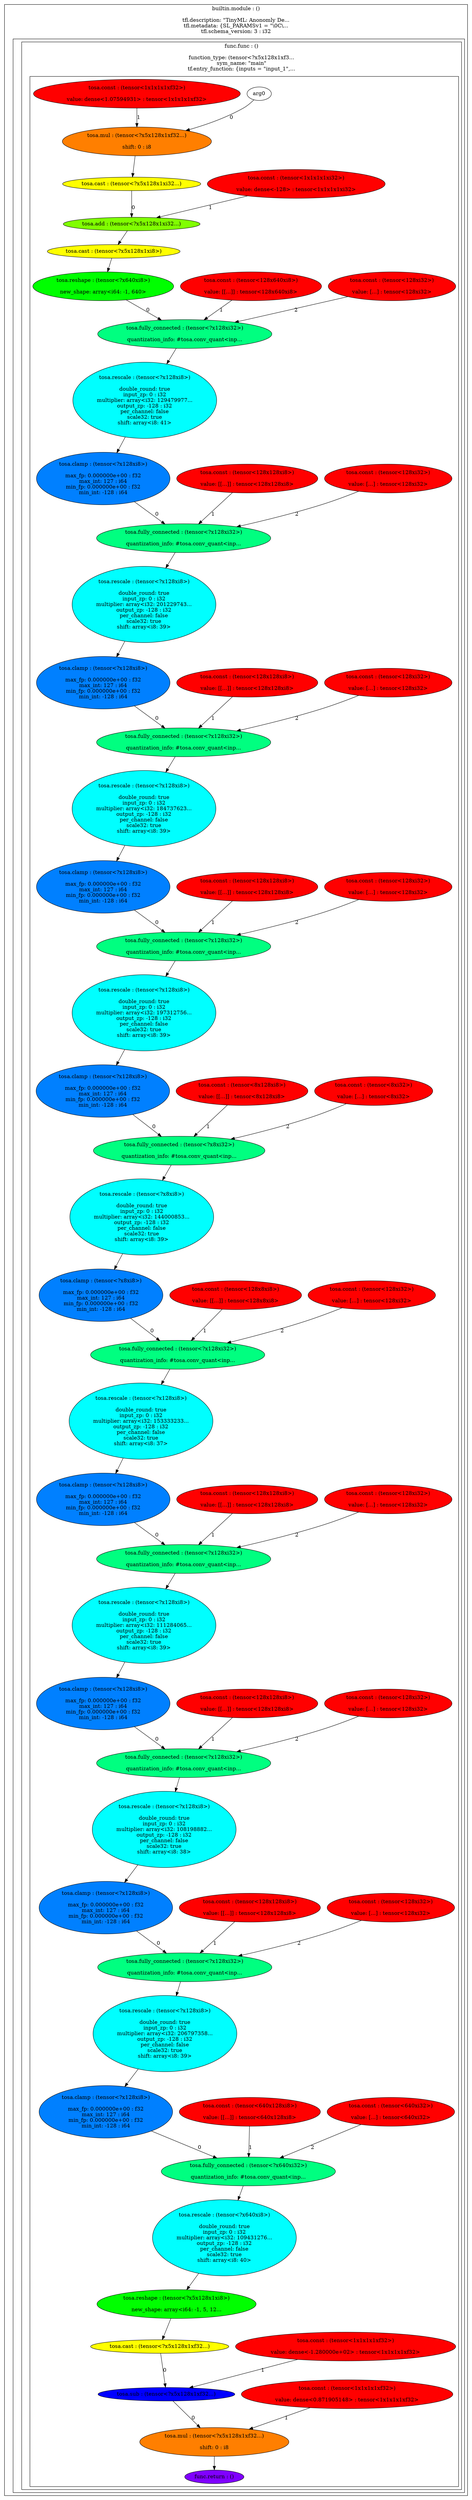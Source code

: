 digraph G {
  compound = true;
  subgraph cluster_1 {
    v2 [label = " ", shape = plain];
    label = "builtin.module : ()\n\ntfl.description: \"TinyML: Anonomly De...\ntfl.metadata: {SL_PARAMSv1 = \"\\0C\\...\ntfl.schema_version: 3 : i32";
    subgraph cluster_3 {
      v4 [label = " ", shape = plain];
      label = "";
      subgraph cluster_5 {
        v6 [label = " ", shape = plain];
        label = "func.func : ()\n\nfunction_type: (tensor<?x5x128x1xf3...\nsym_name: \"main\"\ntf.entry_function: {inputs = \"input_1\",...";
        subgraph cluster_7 {
          v8 [label = " ", shape = plain];
          label = "";
          v9 [label = "arg0", shape = ellipse];
          v10 [fillcolor = "0.000000 1.0 1.0", label = "tosa.const : (tensor<1x1x1x1xf32>)\n\nvalue: dense<0.871905148> : tensor<1x1x1x1xf32>", shape = ellipse, style = filled];
          v11 [fillcolor = "0.000000 1.0 1.0", label = "tosa.const : (tensor<1x1x1x1xf32>)\n\nvalue: dense<-1.280000e+02> : tensor<1x1x1x1xf32>", shape = ellipse, style = filled];
          v12 [fillcolor = "0.000000 1.0 1.0", label = "tosa.const : (tensor<1x1x1x1xi32>)\n\nvalue: dense<-128> : tensor<1x1x1x1xi32>", shape = ellipse, style = filled];
          v13 [fillcolor = "0.000000 1.0 1.0", label = "tosa.const : (tensor<640xi32>)\n\nvalue: [...] : tensor<640xi32>", shape = ellipse, style = filled];
          v14 [fillcolor = "0.000000 1.0 1.0", label = "tosa.const : (tensor<640x128xi8>)\n\nvalue: [[...]] : tensor<640x128xi8>", shape = ellipse, style = filled];
          v15 [fillcolor = "0.000000 1.0 1.0", label = "tosa.const : (tensor<128xi32>)\n\nvalue: [...] : tensor<128xi32>", shape = ellipse, style = filled];
          v16 [fillcolor = "0.000000 1.0 1.0", label = "tosa.const : (tensor<128x128xi8>)\n\nvalue: [[...]] : tensor<128x128xi8>", shape = ellipse, style = filled];
          v17 [fillcolor = "0.000000 1.0 1.0", label = "tosa.const : (tensor<128xi32>)\n\nvalue: [...] : tensor<128xi32>", shape = ellipse, style = filled];
          v18 [fillcolor = "0.000000 1.0 1.0", label = "tosa.const : (tensor<128x128xi8>)\n\nvalue: [[...]] : tensor<128x128xi8>", shape = ellipse, style = filled];
          v19 [fillcolor = "0.000000 1.0 1.0", label = "tosa.const : (tensor<128xi32>)\n\nvalue: [...] : tensor<128xi32>", shape = ellipse, style = filled];
          v20 [fillcolor = "0.000000 1.0 1.0", label = "tosa.const : (tensor<128x128xi8>)\n\nvalue: [[...]] : tensor<128x128xi8>", shape = ellipse, style = filled];
          v21 [fillcolor = "0.000000 1.0 1.0", label = "tosa.const : (tensor<128xi32>)\n\nvalue: [...] : tensor<128xi32>", shape = ellipse, style = filled];
          v22 [fillcolor = "0.000000 1.0 1.0", label = "tosa.const : (tensor<128x8xi8>)\n\nvalue: [[...]] : tensor<128x8xi8>", shape = ellipse, style = filled];
          v23 [fillcolor = "0.000000 1.0 1.0", label = "tosa.const : (tensor<8xi32>)\n\nvalue: [...] : tensor<8xi32>", shape = ellipse, style = filled];
          v24 [fillcolor = "0.000000 1.0 1.0", label = "tosa.const : (tensor<8x128xi8>)\n\nvalue: [[...]] : tensor<8x128xi8>", shape = ellipse, style = filled];
          v25 [fillcolor = "0.000000 1.0 1.0", label = "tosa.const : (tensor<128xi32>)\n\nvalue: [...] : tensor<128xi32>", shape = ellipse, style = filled];
          v26 [fillcolor = "0.000000 1.0 1.0", label = "tosa.const : (tensor<128x128xi8>)\n\nvalue: [[...]] : tensor<128x128xi8>", shape = ellipse, style = filled];
          v27 [fillcolor = "0.000000 1.0 1.0", label = "tosa.const : (tensor<128xi32>)\n\nvalue: [...] : tensor<128xi32>", shape = ellipse, style = filled];
          v28 [fillcolor = "0.000000 1.0 1.0", label = "tosa.const : (tensor<128x128xi8>)\n\nvalue: [[...]] : tensor<128x128xi8>", shape = ellipse, style = filled];
          v29 [fillcolor = "0.000000 1.0 1.0", label = "tosa.const : (tensor<128xi32>)\n\nvalue: [...] : tensor<128xi32>", shape = ellipse, style = filled];
          v30 [fillcolor = "0.000000 1.0 1.0", label = "tosa.const : (tensor<128x128xi8>)\n\nvalue: [[...]] : tensor<128x128xi8>", shape = ellipse, style = filled];
          v31 [fillcolor = "0.000000 1.0 1.0", label = "tosa.const : (tensor<128xi32>)\n\nvalue: [...] : tensor<128xi32>", shape = ellipse, style = filled];
          v32 [fillcolor = "0.000000 1.0 1.0", label = "tosa.const : (tensor<128x640xi8>)\n\nvalue: [[...]] : tensor<128x640xi8>", shape = ellipse, style = filled];
          v33 [fillcolor = "0.000000 1.0 1.0", label = "tosa.const : (tensor<1x1x1x1xf32>)\n\nvalue: dense<1.07594931> : tensor<1x1x1x1xf32>", shape = ellipse, style = filled];
          v34 [fillcolor = "0.083333 1.0 1.0", label = "tosa.mul : (tensor<?x5x128x1xf32...)\n\nshift: 0 : i8", shape = ellipse, style = filled];
          v35 [fillcolor = "0.166667 1.0 1.0", label = "tosa.cast : (tensor<?x5x128x1xi32...)\n", shape = ellipse, style = filled];
          v36 [fillcolor = "0.250000 1.0 1.0", label = "tosa.add : (tensor<?x5x128x1xi32...)\n", shape = ellipse, style = filled];
          v37 [fillcolor = "0.166667 1.0 1.0", label = "tosa.cast : (tensor<?x5x128x1xi8>)\n", shape = ellipse, style = filled];
          v38 [fillcolor = "0.333333 1.0 1.0", label = "tosa.reshape : (tensor<?x640xi8>)\n\nnew_shape: array<i64: -1, 640>", shape = ellipse, style = filled];
          v39 [fillcolor = "0.416667 1.0 1.0", label = "tosa.fully_connected : (tensor<?x128xi32>)\n\nquantization_info: #tosa.conv_quant<inp...", shape = ellipse, style = filled];
          v40 [fillcolor = "0.500000 1.0 1.0", label = "tosa.rescale : (tensor<?x128xi8>)\n\ndouble_round: true\ninput_zp: 0 : i32\nmultiplier: array<i32: 129479977...\noutput_zp: -128 : i32\nper_channel: false\nscale32: true\nshift: array<i8: 41>", shape = ellipse, style = filled];
          v41 [fillcolor = "0.583333 1.0 1.0", label = "tosa.clamp : (tensor<?x128xi8>)\n\nmax_fp: 0.000000e+00 : f32\nmax_int: 127 : i64\nmin_fp: 0.000000e+00 : f32\nmin_int: -128 : i64", shape = ellipse, style = filled];
          v42 [fillcolor = "0.416667 1.0 1.0", label = "tosa.fully_connected : (tensor<?x128xi32>)\n\nquantization_info: #tosa.conv_quant<inp...", shape = ellipse, style = filled];
          v43 [fillcolor = "0.500000 1.0 1.0", label = "tosa.rescale : (tensor<?x128xi8>)\n\ndouble_round: true\ninput_zp: 0 : i32\nmultiplier: array<i32: 201229743...\noutput_zp: -128 : i32\nper_channel: false\nscale32: true\nshift: array<i8: 39>", shape = ellipse, style = filled];
          v44 [fillcolor = "0.583333 1.0 1.0", label = "tosa.clamp : (tensor<?x128xi8>)\n\nmax_fp: 0.000000e+00 : f32\nmax_int: 127 : i64\nmin_fp: 0.000000e+00 : f32\nmin_int: -128 : i64", shape = ellipse, style = filled];
          v45 [fillcolor = "0.416667 1.0 1.0", label = "tosa.fully_connected : (tensor<?x128xi32>)\n\nquantization_info: #tosa.conv_quant<inp...", shape = ellipse, style = filled];
          v46 [fillcolor = "0.500000 1.0 1.0", label = "tosa.rescale : (tensor<?x128xi8>)\n\ndouble_round: true\ninput_zp: 0 : i32\nmultiplier: array<i32: 184737623...\noutput_zp: -128 : i32\nper_channel: false\nscale32: true\nshift: array<i8: 39>", shape = ellipse, style = filled];
          v47 [fillcolor = "0.583333 1.0 1.0", label = "tosa.clamp : (tensor<?x128xi8>)\n\nmax_fp: 0.000000e+00 : f32\nmax_int: 127 : i64\nmin_fp: 0.000000e+00 : f32\nmin_int: -128 : i64", shape = ellipse, style = filled];
          v48 [fillcolor = "0.416667 1.0 1.0", label = "tosa.fully_connected : (tensor<?x128xi32>)\n\nquantization_info: #tosa.conv_quant<inp...", shape = ellipse, style = filled];
          v49 [fillcolor = "0.500000 1.0 1.0", label = "tosa.rescale : (tensor<?x128xi8>)\n\ndouble_round: true\ninput_zp: 0 : i32\nmultiplier: array<i32: 197312756...\noutput_zp: -128 : i32\nper_channel: false\nscale32: true\nshift: array<i8: 39>", shape = ellipse, style = filled];
          v50 [fillcolor = "0.583333 1.0 1.0", label = "tosa.clamp : (tensor<?x128xi8>)\n\nmax_fp: 0.000000e+00 : f32\nmax_int: 127 : i64\nmin_fp: 0.000000e+00 : f32\nmin_int: -128 : i64", shape = ellipse, style = filled];
          v51 [fillcolor = "0.416667 1.0 1.0", label = "tosa.fully_connected : (tensor<?x8xi32>)\n\nquantization_info: #tosa.conv_quant<inp...", shape = ellipse, style = filled];
          v52 [fillcolor = "0.500000 1.0 1.0", label = "tosa.rescale : (tensor<?x8xi8>)\n\ndouble_round: true\ninput_zp: 0 : i32\nmultiplier: array<i32: 144000853...\noutput_zp: -128 : i32\nper_channel: false\nscale32: true\nshift: array<i8: 39>", shape = ellipse, style = filled];
          v53 [fillcolor = "0.583333 1.0 1.0", label = "tosa.clamp : (tensor<?x8xi8>)\n\nmax_fp: 0.000000e+00 : f32\nmax_int: 127 : i64\nmin_fp: 0.000000e+00 : f32\nmin_int: -128 : i64", shape = ellipse, style = filled];
          v54 [fillcolor = "0.416667 1.0 1.0", label = "tosa.fully_connected : (tensor<?x128xi32>)\n\nquantization_info: #tosa.conv_quant<inp...", shape = ellipse, style = filled];
          v55 [fillcolor = "0.500000 1.0 1.0", label = "tosa.rescale : (tensor<?x128xi8>)\n\ndouble_round: true\ninput_zp: 0 : i32\nmultiplier: array<i32: 153333233...\noutput_zp: -128 : i32\nper_channel: false\nscale32: true\nshift: array<i8: 37>", shape = ellipse, style = filled];
          v56 [fillcolor = "0.583333 1.0 1.0", label = "tosa.clamp : (tensor<?x128xi8>)\n\nmax_fp: 0.000000e+00 : f32\nmax_int: 127 : i64\nmin_fp: 0.000000e+00 : f32\nmin_int: -128 : i64", shape = ellipse, style = filled];
          v57 [fillcolor = "0.416667 1.0 1.0", label = "tosa.fully_connected : (tensor<?x128xi32>)\n\nquantization_info: #tosa.conv_quant<inp...", shape = ellipse, style = filled];
          v58 [fillcolor = "0.500000 1.0 1.0", label = "tosa.rescale : (tensor<?x128xi8>)\n\ndouble_round: true\ninput_zp: 0 : i32\nmultiplier: array<i32: 111284065...\noutput_zp: -128 : i32\nper_channel: false\nscale32: true\nshift: array<i8: 39>", shape = ellipse, style = filled];
          v59 [fillcolor = "0.583333 1.0 1.0", label = "tosa.clamp : (tensor<?x128xi8>)\n\nmax_fp: 0.000000e+00 : f32\nmax_int: 127 : i64\nmin_fp: 0.000000e+00 : f32\nmin_int: -128 : i64", shape = ellipse, style = filled];
          v60 [fillcolor = "0.416667 1.0 1.0", label = "tosa.fully_connected : (tensor<?x128xi32>)\n\nquantization_info: #tosa.conv_quant<inp...", shape = ellipse, style = filled];
          v61 [fillcolor = "0.500000 1.0 1.0", label = "tosa.rescale : (tensor<?x128xi8>)\n\ndouble_round: true\ninput_zp: 0 : i32\nmultiplier: array<i32: 108198882...\noutput_zp: -128 : i32\nper_channel: false\nscale32: true\nshift: array<i8: 38>", shape = ellipse, style = filled];
          v62 [fillcolor = "0.583333 1.0 1.0", label = "tosa.clamp : (tensor<?x128xi8>)\n\nmax_fp: 0.000000e+00 : f32\nmax_int: 127 : i64\nmin_fp: 0.000000e+00 : f32\nmin_int: -128 : i64", shape = ellipse, style = filled];
          v63 [fillcolor = "0.416667 1.0 1.0", label = "tosa.fully_connected : (tensor<?x128xi32>)\n\nquantization_info: #tosa.conv_quant<inp...", shape = ellipse, style = filled];
          v64 [fillcolor = "0.500000 1.0 1.0", label = "tosa.rescale : (tensor<?x128xi8>)\n\ndouble_round: true\ninput_zp: 0 : i32\nmultiplier: array<i32: 206797358...\noutput_zp: -128 : i32\nper_channel: false\nscale32: true\nshift: array<i8: 39>", shape = ellipse, style = filled];
          v65 [fillcolor = "0.583333 1.0 1.0", label = "tosa.clamp : (tensor<?x128xi8>)\n\nmax_fp: 0.000000e+00 : f32\nmax_int: 127 : i64\nmin_fp: 0.000000e+00 : f32\nmin_int: -128 : i64", shape = ellipse, style = filled];
          v66 [fillcolor = "0.416667 1.0 1.0", label = "tosa.fully_connected : (tensor<?x640xi32>)\n\nquantization_info: #tosa.conv_quant<inp...", shape = ellipse, style = filled];
          v67 [fillcolor = "0.500000 1.0 1.0", label = "tosa.rescale : (tensor<?x640xi8>)\n\ndouble_round: true\ninput_zp: 0 : i32\nmultiplier: array<i32: 109431276...\noutput_zp: -128 : i32\nper_channel: false\nscale32: true\nshift: array<i8: 40>", shape = ellipse, style = filled];
          v68 [fillcolor = "0.333333 1.0 1.0", label = "tosa.reshape : (tensor<?x5x128x1xi8>)\n\nnew_shape: array<i64: -1, 5, 12...", shape = ellipse, style = filled];
          v69 [fillcolor = "0.166667 1.0 1.0", label = "tosa.cast : (tensor<?x5x128x1xf32...)\n", shape = ellipse, style = filled];
          v70 [fillcolor = "0.666667 1.0 1.0", label = "tosa.sub : (tensor<?x5x128x1xf32...)\n", shape = ellipse, style = filled];
          v71 [fillcolor = "0.083333 1.0 1.0", label = "tosa.mul : (tensor<?x5x128x1xf32...)\n\nshift: 0 : i8", shape = ellipse, style = filled];
          v72 [fillcolor = "0.750000 1.0 1.0", label = "func.return : ()\n", shape = ellipse, style = filled];
        }
      }
    }
  }
  v9 -> v34 [label = "0", style = solid];
  v33 -> v34 [label = "1", style = solid];
  v34 -> v35 [label = "", style = solid];
  v35 -> v36 [label = "0", style = solid];
  v12 -> v36 [label = "1", style = solid];
  v36 -> v37 [label = "", style = solid];
  v37 -> v38 [label = "", style = solid];
  v38 -> v39 [label = "0", style = solid];
  v32 -> v39 [label = "1", style = solid];
  v31 -> v39 [label = "2", style = solid];
  v39 -> v40 [label = "", style = solid];
  v40 -> v41 [label = "", style = solid];
  v41 -> v42 [label = "0", style = solid];
  v30 -> v42 [label = "1", style = solid];
  v29 -> v42 [label = "2", style = solid];
  v42 -> v43 [label = "", style = solid];
  v43 -> v44 [label = "", style = solid];
  v44 -> v45 [label = "0", style = solid];
  v28 -> v45 [label = "1", style = solid];
  v27 -> v45 [label = "2", style = solid];
  v45 -> v46 [label = "", style = solid];
  v46 -> v47 [label = "", style = solid];
  v47 -> v48 [label = "0", style = solid];
  v26 -> v48 [label = "1", style = solid];
  v25 -> v48 [label = "2", style = solid];
  v48 -> v49 [label = "", style = solid];
  v49 -> v50 [label = "", style = solid];
  v50 -> v51 [label = "0", style = solid];
  v24 -> v51 [label = "1", style = solid];
  v23 -> v51 [label = "2", style = solid];
  v51 -> v52 [label = "", style = solid];
  v52 -> v53 [label = "", style = solid];
  v53 -> v54 [label = "0", style = solid];
  v22 -> v54 [label = "1", style = solid];
  v21 -> v54 [label = "2", style = solid];
  v54 -> v55 [label = "", style = solid];
  v55 -> v56 [label = "", style = solid];
  v56 -> v57 [label = "0", style = solid];
  v20 -> v57 [label = "1", style = solid];
  v19 -> v57 [label = "2", style = solid];
  v57 -> v58 [label = "", style = solid];
  v58 -> v59 [label = "", style = solid];
  v59 -> v60 [label = "0", style = solid];
  v18 -> v60 [label = "1", style = solid];
  v17 -> v60 [label = "2", style = solid];
  v60 -> v61 [label = "", style = solid];
  v61 -> v62 [label = "", style = solid];
  v62 -> v63 [label = "0", style = solid];
  v16 -> v63 [label = "1", style = solid];
  v15 -> v63 [label = "2", style = solid];
  v63 -> v64 [label = "", style = solid];
  v64 -> v65 [label = "", style = solid];
  v65 -> v66 [label = "0", style = solid];
  v14 -> v66 [label = "1", style = solid];
  v13 -> v66 [label = "2", style = solid];
  v66 -> v67 [label = "", style = solid];
  v67 -> v68 [label = "", style = solid];
  v68 -> v69 [label = "", style = solid];
  v69 -> v70 [label = "0", style = solid];
  v11 -> v70 [label = "1", style = solid];
  v70 -> v71 [label = "0", style = solid];
  v10 -> v71 [label = "1", style = solid];
  v71 -> v72 [label = "", style = solid];
}
